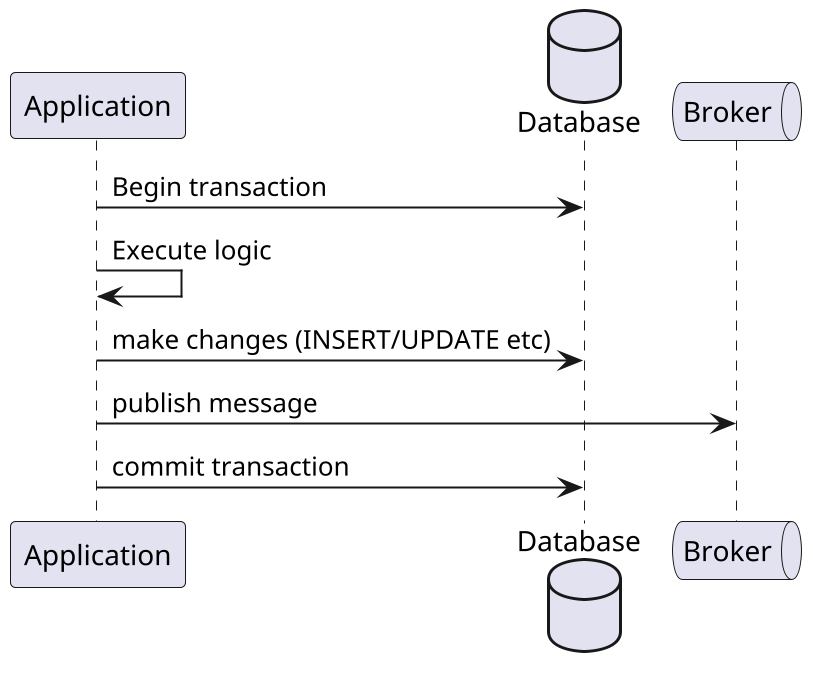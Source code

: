 @startuml
scale 2

participant Application as app
database Database as db
queue Broker as q

app -> db: Begin transaction
app -> app: Execute logic
app -> db: make changes (INSERT/UPDATE etc)
app -> q: publish message
app -> db: commit transaction

@enduml